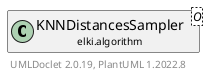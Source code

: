 @startuml
    remove .*\.(Instance|Par|Parameterizer|Factory)$
    set namespaceSeparator none
    hide empty fields
    hide empty methods

    class "<size:14>KNNDistancesSampler.Par\n<size:10>elki.algorithm" as elki.algorithm.KNNDistancesSampler.Par<O> [[KNNDistancesSampler.Par.html]] {
        {static} +K_ID: OptionID
        {static} +SAMPLING_ID: OptionID
        {static} +SEED_ID: OptionID
        #distance: Distance<? super O>
        #k: int
        #percentage: double
        #rnd: RandomFactory
        +configure(Parameterization): void
        +make(): KNNDistancesSampler<O>
    }

    interface "<size:14>Parameterizer\n<size:10>elki.utilities.optionhandling" as elki.utilities.optionhandling.Parameterizer [[../utilities/optionhandling/Parameterizer.html]] {
        {abstract} +make(): Object
    }
    class "<size:14>KNNDistancesSampler\n<size:10>elki.algorithm" as elki.algorithm.KNNDistancesSampler<O> [[KNNDistancesSampler.html]]

    elki.utilities.optionhandling.Parameterizer <|.. elki.algorithm.KNNDistancesSampler.Par
    elki.algorithm.KNNDistancesSampler +-- elki.algorithm.KNNDistancesSampler.Par

    center footer UMLDoclet 2.0.19, PlantUML 1.2022.8
@enduml
